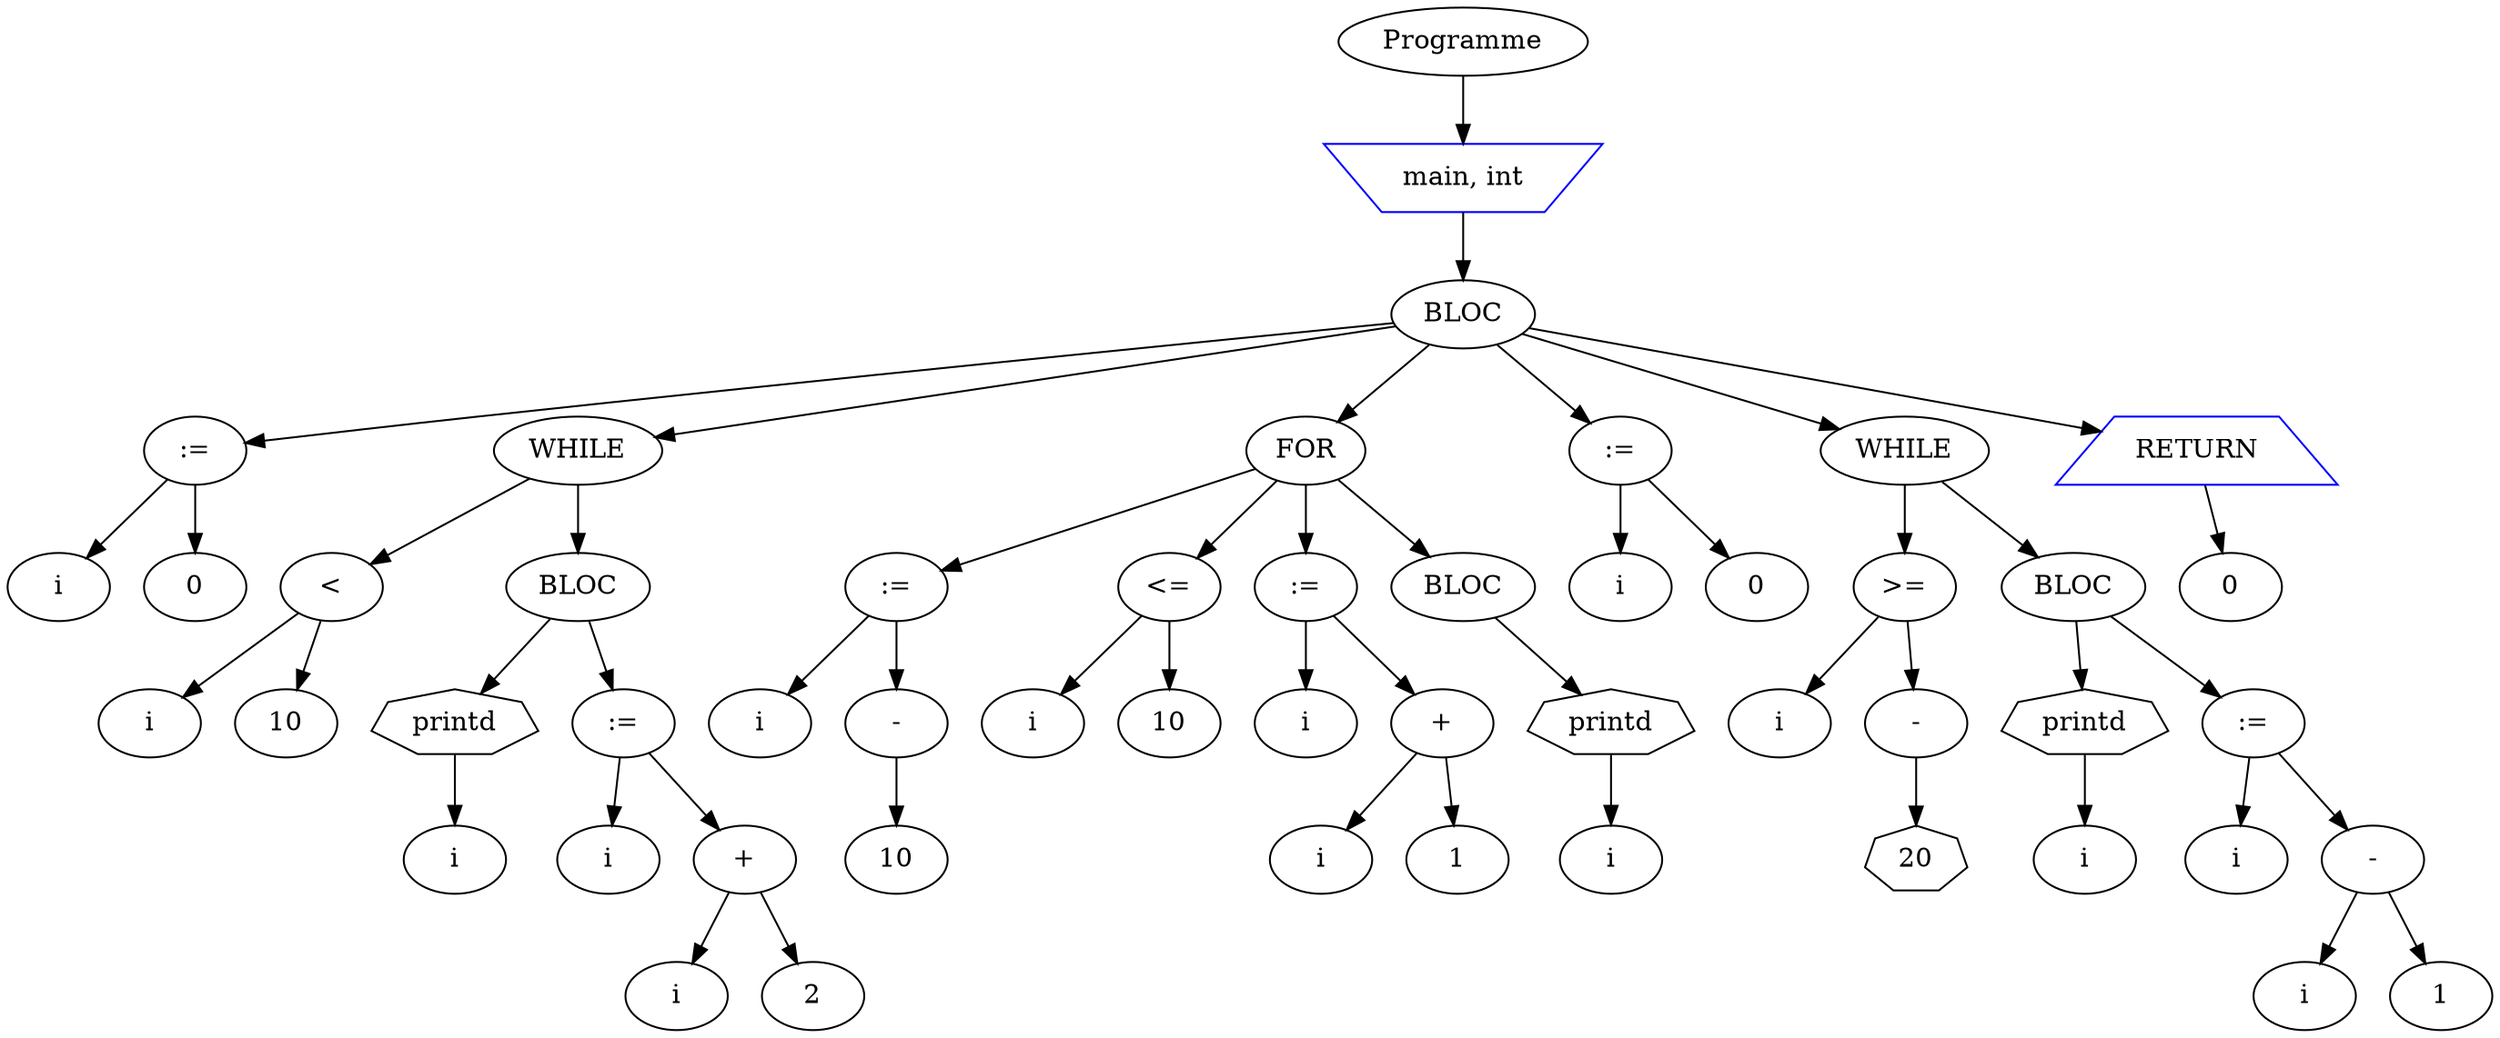 digraph mon_programme {
node_0x55d42a6e7080 [label="Programme"];
node_0x55d42a6e4cf0 [label="main, int" shape=invtrapezium color=blue];
node_0x55d42a6e7140 [label="BLOC"];
node_0x55d42a6e5070 [label=":="];
node_0x55d42a6e4f50 [label="i"];
node_0x55d42a6e5070 -> node_0x55d42a6e4f50
node_0x55d42a6e4ff0 [label="0"];
node_0x55d42a6e5070 -> node_0x55d42a6e4ff0
node_0x55d42a6e7140 -> node_0x55d42a6e5070
node_0x55d42a6e56f0 [label="WHILE"];
node_0x55d42a6e5170 [label="<"];
node_0x55d42a6e50f0 [label="i"];
node_0x55d42a6e5170 -> node_0x55d42a6e50f0
node_0x55d42a6e5210 [label="10"];
node_0x55d42a6e5170 -> node_0x55d42a6e5210
node_0x55d42a6e56f0 -> node_0x55d42a6e5170
node_0x55d42a6e5690 [label="BLOC"];
node_0x55d42a6e52b0 [label="printd" shape=septagon];
node_0x55d42a6e5350 [label="i"];
node_0x55d42a6e52b0 -> node_0x55d42a6e5350
node_0x55d42a6e5690 -> node_0x55d42a6e52b0
node_0x55d42a6e5630 [label=":="];
node_0x55d42a6e53f0 [label="i"];
node_0x55d42a6e5630 -> node_0x55d42a6e53f0
node_0x55d42a6e5510 [label="+"];
node_0x55d42a6e5490 [label="i"];
node_0x55d42a6e5510 -> node_0x55d42a6e5490
node_0x55d42a6e55b0 [label="2"];
node_0x55d42a6e5510 -> node_0x55d42a6e55b0
node_0x55d42a6e5630 -> node_0x55d42a6e5510
node_0x55d42a6e5690 -> node_0x55d42a6e5630
node_0x55d42a6e56f0 -> node_0x55d42a6e5690
node_0x55d42a6e7140 -> node_0x55d42a6e56f0
node_0x55d42a6e5f90 [label="FOR"];
node_0x55d42a6e5910 [label=":="];
node_0x55d42a6e5770 [label="i"];
node_0x55d42a6e5910 -> node_0x55d42a6e5770
node_0x55d42a6e57f0 [label="-"];
node_0x55d42a6e5890 [label="10"];
node_0x55d42a6e57f0 -> node_0x55d42a6e5890
node_0x55d42a6e5910 -> node_0x55d42a6e57f0
node_0x55d42a6e5f90 -> node_0x55d42a6e5910
node_0x55d42a6e5a10 [label="<="];
node_0x55d42a6e5990 [label="i"];
node_0x55d42a6e5a10 -> node_0x55d42a6e5990
node_0x55d42a6e5ab0 [label="10"];
node_0x55d42a6e5a10 -> node_0x55d42a6e5ab0
node_0x55d42a6e5f90 -> node_0x55d42a6e5a10
node_0x55d42a6e5d90 [label=":="];
node_0x55d42a6e5b50 [label="i"];
node_0x55d42a6e5d90 -> node_0x55d42a6e5b50
node_0x55d42a6e5c70 [label="+"];
node_0x55d42a6e5bf0 [label="i"];
node_0x55d42a6e5c70 -> node_0x55d42a6e5bf0
node_0x55d42a6e5d10 [label="1"];
node_0x55d42a6e5c70 -> node_0x55d42a6e5d10
node_0x55d42a6e5d90 -> node_0x55d42a6e5c70
node_0x55d42a6e5f90 -> node_0x55d42a6e5d90
node_0x55d42a6e5f30 [label="BLOC"];
node_0x55d42a6e5e10 [label="printd" shape=septagon];
node_0x55d42a6e5eb0 [label="i"];
node_0x55d42a6e5e10 -> node_0x55d42a6e5eb0
node_0x55d42a6e5f30 -> node_0x55d42a6e5e10
node_0x55d42a6e5f90 -> node_0x55d42a6e5f30
node_0x55d42a6e7140 -> node_0x55d42a6e5f90
node_0x55d42a6e6130 [label=":="];
node_0x55d42a6e6010 [label="i"];
node_0x55d42a6e6130 -> node_0x55d42a6e6010
node_0x55d42a6e60b0 [label="0"];
node_0x55d42a6e6130 -> node_0x55d42a6e60b0
node_0x55d42a6e7140 -> node_0x55d42a6e6130
node_0x55d42a6e6830 [label="WHILE"];
node_0x55d42a6e6230 [label=">="];
node_0x55d42a6e61b0 [label="i"];
node_0x55d42a6e6230 -> node_0x55d42a6e61b0
node_0x55d42a6e62b0 [label="-"];
node_0x55d42a6e6350 [label="20" shape=septagon];
node_0x55d42a6e62b0 -> node_0x55d42a6e6350
node_0x55d42a6e6230 -> node_0x55d42a6e62b0
node_0x55d42a6e6830 -> node_0x55d42a6e6230
node_0x55d42a6e67d0 [label="BLOC"];
node_0x55d42a6e63f0 [label="printd" shape=septagon];
node_0x55d42a6e6490 [label="i"];
node_0x55d42a6e63f0 -> node_0x55d42a6e6490
node_0x55d42a6e67d0 -> node_0x55d42a6e63f0
node_0x55d42a6e6770 [label=":="];
node_0x55d42a6e6530 [label="i"];
node_0x55d42a6e6770 -> node_0x55d42a6e6530
node_0x55d42a6e6650 [label="-"];
node_0x55d42a6e65d0 [label="i"];
node_0x55d42a6e6650 -> node_0x55d42a6e65d0
node_0x55d42a6e66f0 [label="1"];
node_0x55d42a6e6650 -> node_0x55d42a6e66f0
node_0x55d42a6e6770 -> node_0x55d42a6e6650
node_0x55d42a6e67d0 -> node_0x55d42a6e6770
node_0x55d42a6e6830 -> node_0x55d42a6e67d0
node_0x55d42a6e7140 -> node_0x55d42a6e6830
node_0x55d42a6e6930 [label="RETURN" shape=trapezium color=blue];
node_0x55d42a6e68b0 [label="0"];
node_0x55d42a6e6930 -> node_0x55d42a6e68b0
node_0x55d42a6e7140 -> node_0x55d42a6e6930
node_0x55d42a6e4cf0 -> node_0x55d42a6e7140
node_0x55d42a6e7080 -> node_0x55d42a6e4cf0
}
